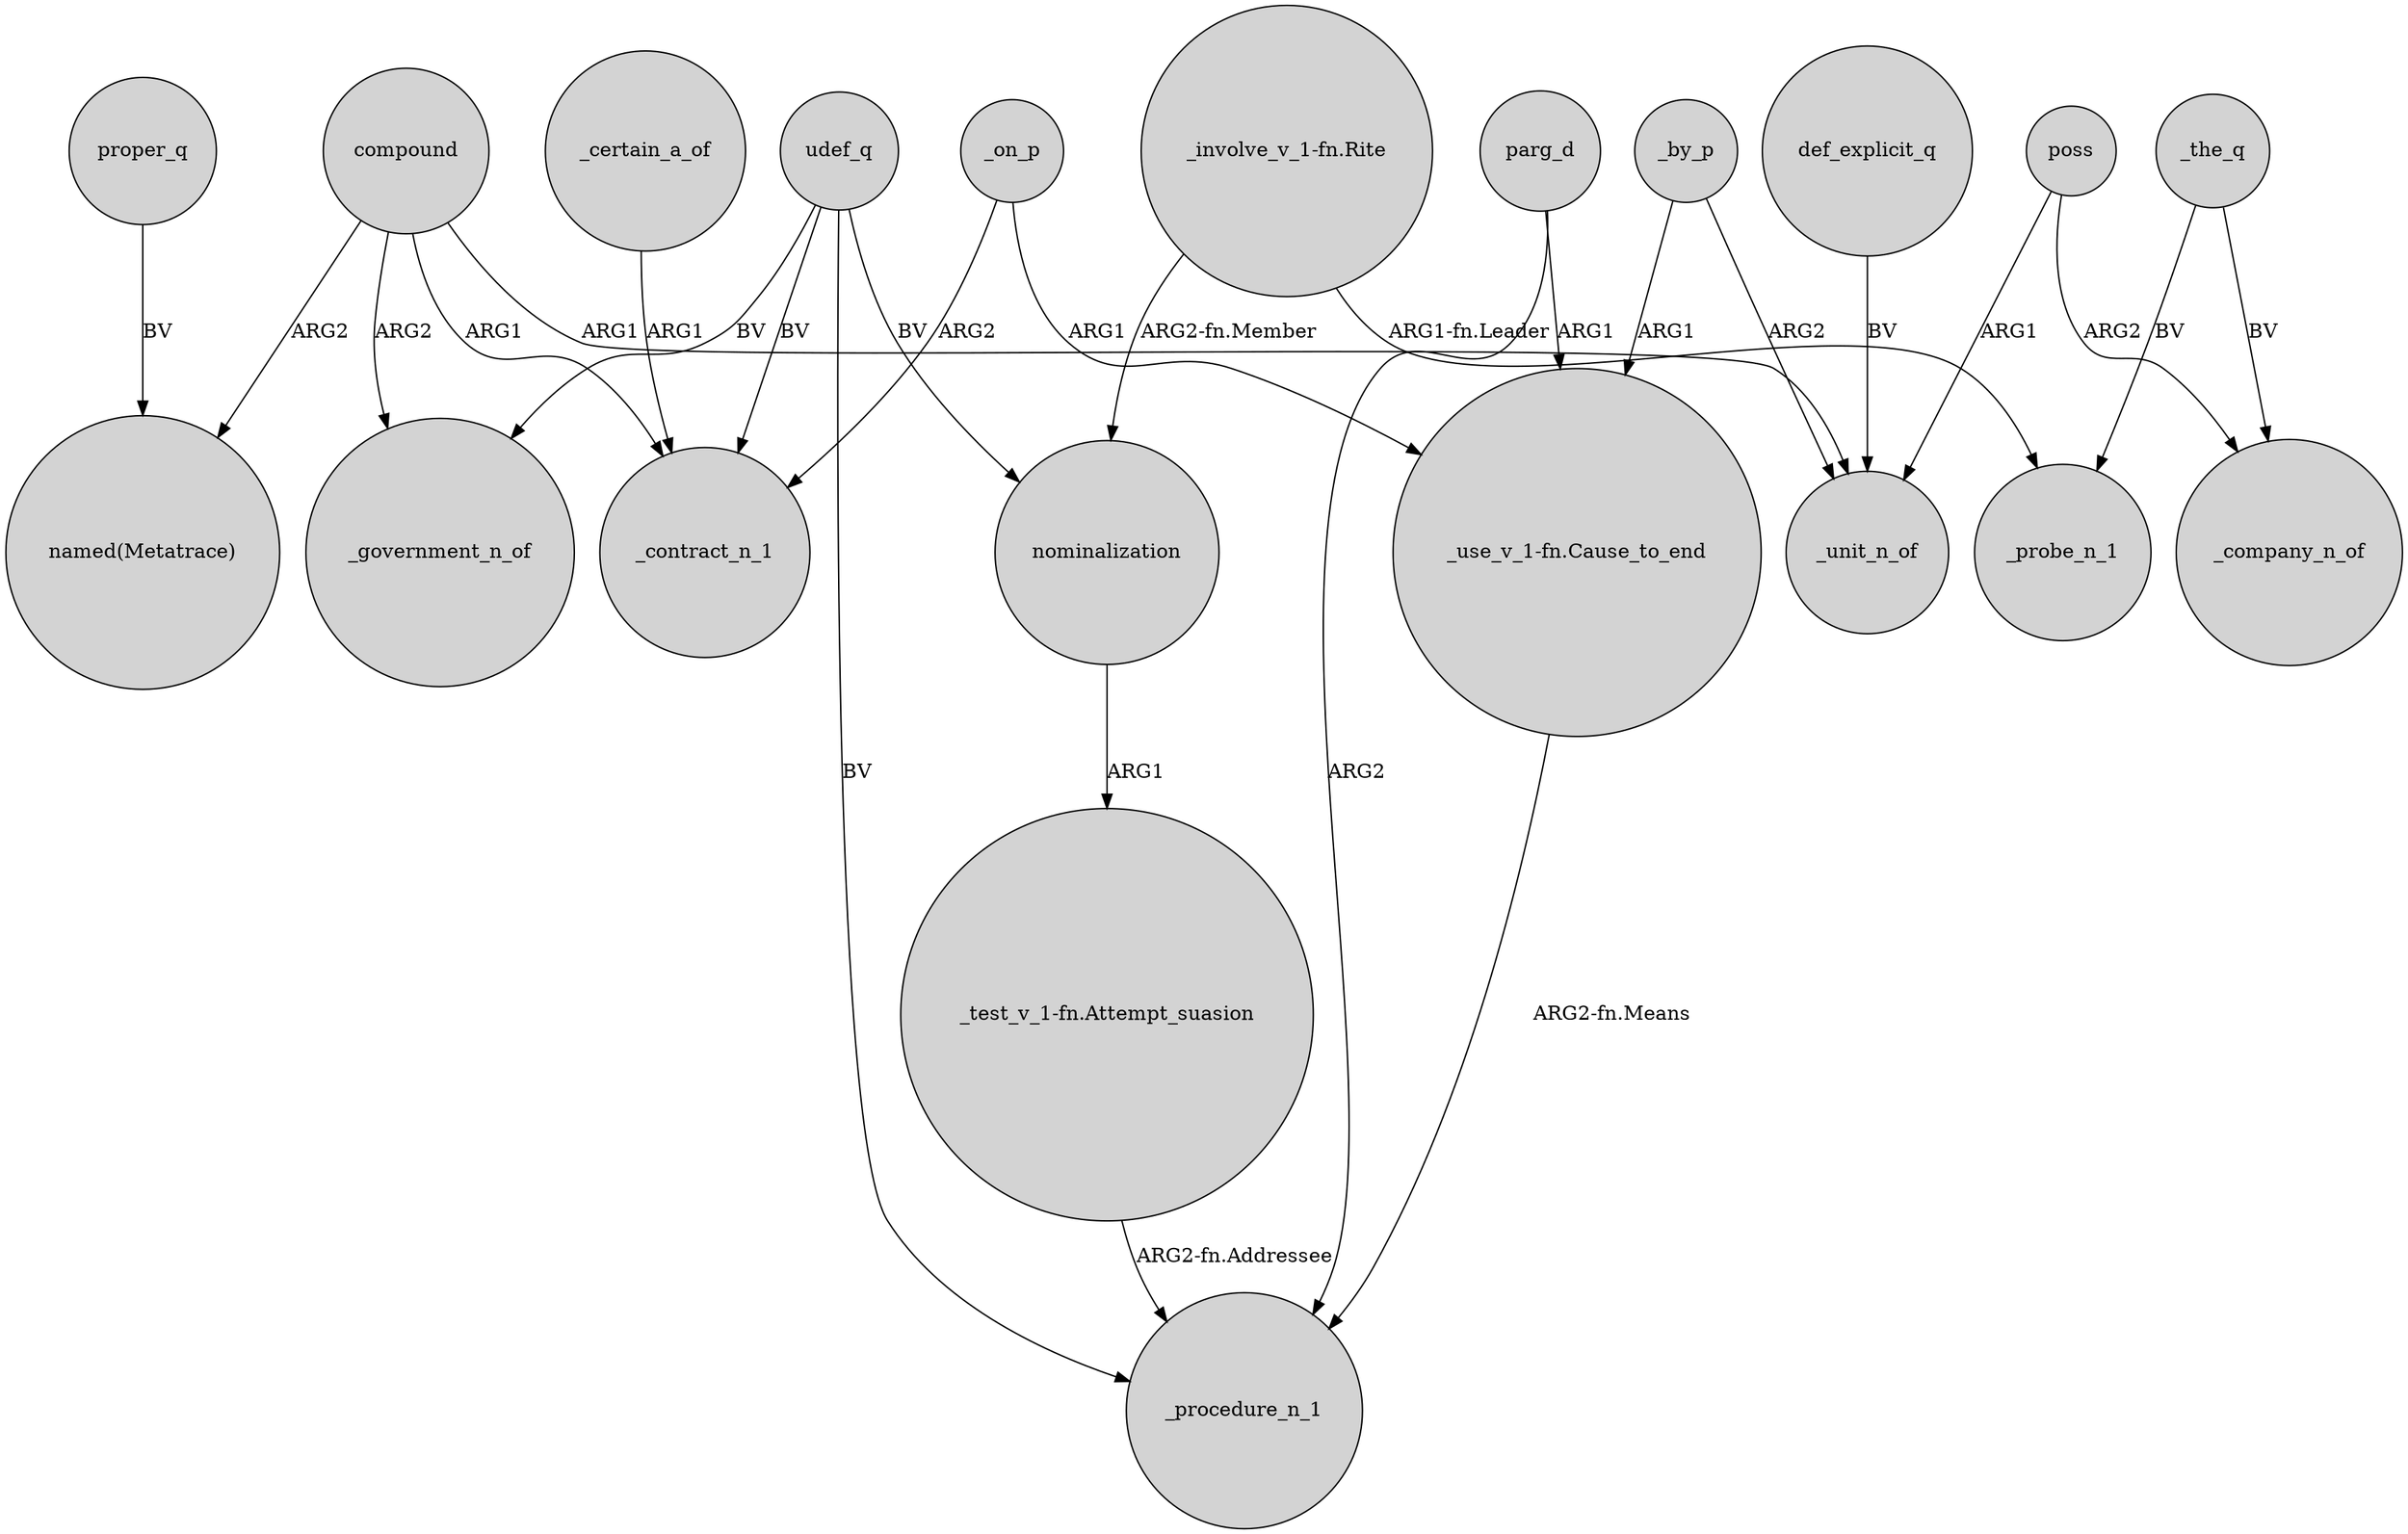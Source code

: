 digraph {
	node [shape=circle style=filled]
	compound -> "named(Metatrace)" [label=ARG2]
	compound -> _contract_n_1 [label=ARG1]
	compound -> _government_n_of [label=ARG2]
	udef_q -> _government_n_of [label=BV]
	_on_p -> _contract_n_1 [label=ARG2]
	udef_q -> nominalization [label=BV]
	parg_d -> _procedure_n_1 [label=ARG2]
	proper_q -> "named(Metatrace)" [label=BV]
	_certain_a_of -> _contract_n_1 [label=ARG1]
	poss -> _company_n_of [label=ARG2]
	"_test_v_1-fn.Attempt_suasion" -> _procedure_n_1 [label="ARG2-fn.Addressee"]
	"_use_v_1-fn.Cause_to_end" -> _procedure_n_1 [label="ARG2-fn.Means"]
	def_explicit_q -> _unit_n_of [label=BV]
	"_involve_v_1-fn.Rite" -> _probe_n_1 [label="ARG1-fn.Leader"]
	parg_d -> "_use_v_1-fn.Cause_to_end" [label=ARG1]
	nominalization -> "_test_v_1-fn.Attempt_suasion" [label=ARG1]
	_by_p -> "_use_v_1-fn.Cause_to_end" [label=ARG1]
	udef_q -> _procedure_n_1 [label=BV]
	_the_q -> _probe_n_1 [label=BV]
	"_involve_v_1-fn.Rite" -> nominalization [label="ARG2-fn.Member"]
	_on_p -> "_use_v_1-fn.Cause_to_end" [label=ARG1]
	_by_p -> _unit_n_of [label=ARG2]
	poss -> _unit_n_of [label=ARG1]
	compound -> _unit_n_of [label=ARG1]
	_the_q -> _company_n_of [label=BV]
	udef_q -> _contract_n_1 [label=BV]
}
